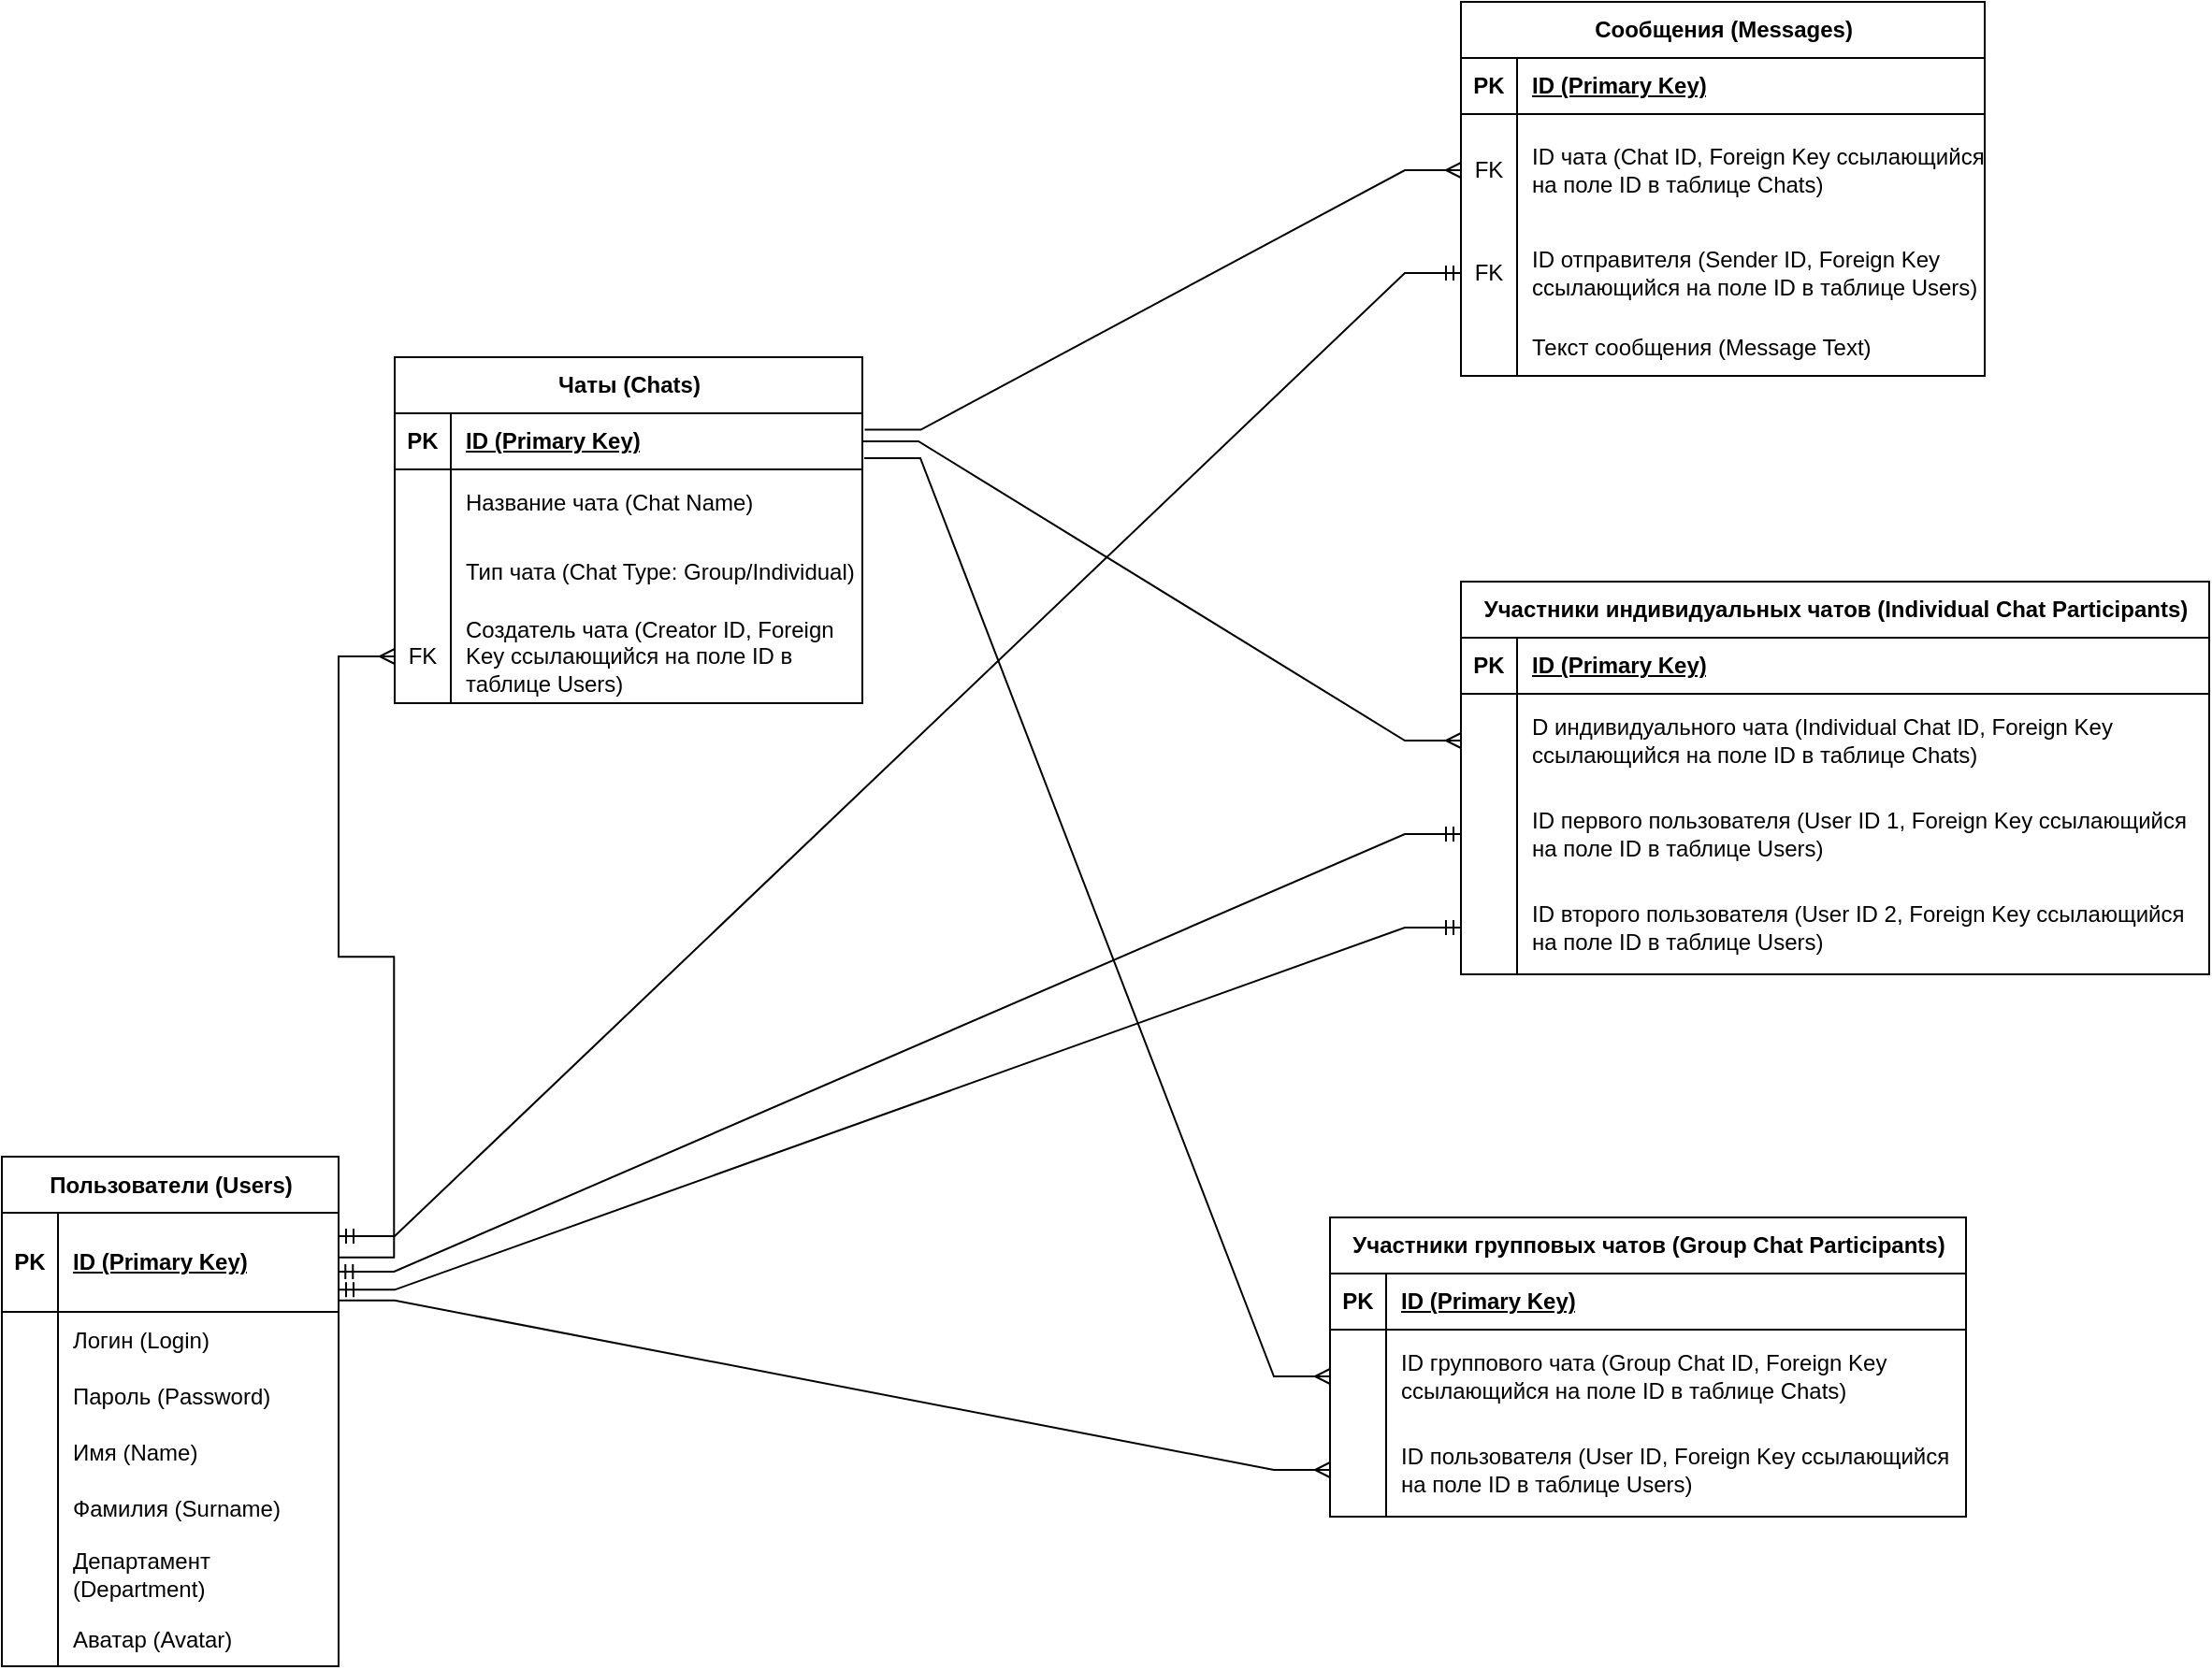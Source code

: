 <mxfile version="21.6.8" type="github">
  <diagram name="Страница — 1" id="S6RBWR1d0jdl7WHDwRLv">
    <mxGraphModel dx="4093" dy="2843" grid="1" gridSize="10" guides="1" tooltips="1" connect="1" arrows="1" fold="1" page="1" pageScale="1" pageWidth="827" pageHeight="1169" math="0" shadow="0">
      <root>
        <mxCell id="0" />
        <mxCell id="1" parent="0" />
        <mxCell id="27iWwn6b85_S5g9eJBFK-1" value="Пользователи (Users)" style="shape=table;startSize=30;container=1;collapsible=1;childLayout=tableLayout;fixedRows=1;rowLines=0;fontStyle=1;align=center;resizeLast=1;html=1;" parent="1" vertex="1">
          <mxGeometry x="-180" y="137.5" width="180" height="272.5" as="geometry" />
        </mxCell>
        <mxCell id="27iWwn6b85_S5g9eJBFK-2" value="" style="shape=tableRow;horizontal=0;startSize=0;swimlaneHead=0;swimlaneBody=0;fillColor=none;collapsible=0;dropTarget=0;points=[[0,0.5],[1,0.5]];portConstraint=eastwest;top=0;left=0;right=0;bottom=1;" parent="27iWwn6b85_S5g9eJBFK-1" vertex="1">
          <mxGeometry y="30" width="180" height="53" as="geometry" />
        </mxCell>
        <mxCell id="27iWwn6b85_S5g9eJBFK-3" value="PK" style="shape=partialRectangle;connectable=0;fillColor=none;top=0;left=0;bottom=0;right=0;fontStyle=1;overflow=hidden;whiteSpace=wrap;html=1;" parent="27iWwn6b85_S5g9eJBFK-2" vertex="1">
          <mxGeometry width="30" height="53" as="geometry">
            <mxRectangle width="30" height="53" as="alternateBounds" />
          </mxGeometry>
        </mxCell>
        <mxCell id="27iWwn6b85_S5g9eJBFK-4" value="ID (Primary Key)" style="shape=partialRectangle;connectable=0;fillColor=none;top=0;left=0;bottom=0;right=0;align=left;spacingLeft=6;fontStyle=5;overflow=hidden;whiteSpace=wrap;html=1;" parent="27iWwn6b85_S5g9eJBFK-2" vertex="1">
          <mxGeometry x="30" width="150" height="53" as="geometry">
            <mxRectangle width="150" height="53" as="alternateBounds" />
          </mxGeometry>
        </mxCell>
        <mxCell id="27iWwn6b85_S5g9eJBFK-5" value="" style="shape=tableRow;horizontal=0;startSize=0;swimlaneHead=0;swimlaneBody=0;fillColor=none;collapsible=0;dropTarget=0;points=[[0,0.5],[1,0.5]];portConstraint=eastwest;top=0;left=0;right=0;bottom=0;" parent="27iWwn6b85_S5g9eJBFK-1" vertex="1">
          <mxGeometry y="83" width="180" height="30" as="geometry" />
        </mxCell>
        <mxCell id="27iWwn6b85_S5g9eJBFK-6" value="" style="shape=partialRectangle;connectable=0;fillColor=none;top=0;left=0;bottom=0;right=0;editable=1;overflow=hidden;whiteSpace=wrap;html=1;" parent="27iWwn6b85_S5g9eJBFK-5" vertex="1">
          <mxGeometry width="30" height="30" as="geometry">
            <mxRectangle width="30" height="30" as="alternateBounds" />
          </mxGeometry>
        </mxCell>
        <mxCell id="27iWwn6b85_S5g9eJBFK-7" value="Логин (Login)" style="shape=partialRectangle;connectable=0;fillColor=none;top=0;left=0;bottom=0;right=0;align=left;spacingLeft=6;overflow=hidden;whiteSpace=wrap;html=1;" parent="27iWwn6b85_S5g9eJBFK-5" vertex="1">
          <mxGeometry x="30" width="150" height="30" as="geometry">
            <mxRectangle width="150" height="30" as="alternateBounds" />
          </mxGeometry>
        </mxCell>
        <mxCell id="27iWwn6b85_S5g9eJBFK-20" value="" style="shape=tableRow;horizontal=0;startSize=0;swimlaneHead=0;swimlaneBody=0;fillColor=none;collapsible=0;dropTarget=0;points=[[0,0.5],[1,0.5]];portConstraint=eastwest;top=0;left=0;right=0;bottom=0;" parent="27iWwn6b85_S5g9eJBFK-1" vertex="1">
          <mxGeometry y="113" width="180" height="30" as="geometry" />
        </mxCell>
        <mxCell id="27iWwn6b85_S5g9eJBFK-21" value="" style="shape=partialRectangle;connectable=0;fillColor=none;top=0;left=0;bottom=0;right=0;editable=1;overflow=hidden;whiteSpace=wrap;html=1;" parent="27iWwn6b85_S5g9eJBFK-20" vertex="1">
          <mxGeometry width="30" height="30" as="geometry">
            <mxRectangle width="30" height="30" as="alternateBounds" />
          </mxGeometry>
        </mxCell>
        <mxCell id="27iWwn6b85_S5g9eJBFK-22" value="Пароль (Password)" style="shape=partialRectangle;connectable=0;fillColor=none;top=0;left=0;bottom=0;right=0;align=left;spacingLeft=6;overflow=hidden;whiteSpace=wrap;html=1;" parent="27iWwn6b85_S5g9eJBFK-20" vertex="1">
          <mxGeometry x="30" width="150" height="30" as="geometry">
            <mxRectangle width="150" height="30" as="alternateBounds" />
          </mxGeometry>
        </mxCell>
        <mxCell id="27iWwn6b85_S5g9eJBFK-8" value="" style="shape=tableRow;horizontal=0;startSize=0;swimlaneHead=0;swimlaneBody=0;fillColor=none;collapsible=0;dropTarget=0;points=[[0,0.5],[1,0.5]];portConstraint=eastwest;top=0;left=0;right=0;bottom=0;" parent="27iWwn6b85_S5g9eJBFK-1" vertex="1">
          <mxGeometry y="143" width="180" height="30" as="geometry" />
        </mxCell>
        <mxCell id="27iWwn6b85_S5g9eJBFK-9" value="" style="shape=partialRectangle;connectable=0;fillColor=none;top=0;left=0;bottom=0;right=0;editable=1;overflow=hidden;whiteSpace=wrap;html=1;" parent="27iWwn6b85_S5g9eJBFK-8" vertex="1">
          <mxGeometry width="30" height="30" as="geometry">
            <mxRectangle width="30" height="30" as="alternateBounds" />
          </mxGeometry>
        </mxCell>
        <mxCell id="27iWwn6b85_S5g9eJBFK-10" value="Имя (Name)" style="shape=partialRectangle;connectable=0;fillColor=none;top=0;left=0;bottom=0;right=0;align=left;spacingLeft=6;overflow=hidden;whiteSpace=wrap;html=1;" parent="27iWwn6b85_S5g9eJBFK-8" vertex="1">
          <mxGeometry x="30" width="150" height="30" as="geometry">
            <mxRectangle width="150" height="30" as="alternateBounds" />
          </mxGeometry>
        </mxCell>
        <mxCell id="27iWwn6b85_S5g9eJBFK-11" value="" style="shape=tableRow;horizontal=0;startSize=0;swimlaneHead=0;swimlaneBody=0;fillColor=none;collapsible=0;dropTarget=0;points=[[0,0.5],[1,0.5]];portConstraint=eastwest;top=0;left=0;right=0;bottom=0;" parent="27iWwn6b85_S5g9eJBFK-1" vertex="1">
          <mxGeometry y="173" width="180" height="30" as="geometry" />
        </mxCell>
        <mxCell id="27iWwn6b85_S5g9eJBFK-12" value="" style="shape=partialRectangle;connectable=0;fillColor=none;top=0;left=0;bottom=0;right=0;editable=1;overflow=hidden;whiteSpace=wrap;html=1;" parent="27iWwn6b85_S5g9eJBFK-11" vertex="1">
          <mxGeometry width="30" height="30" as="geometry">
            <mxRectangle width="30" height="30" as="alternateBounds" />
          </mxGeometry>
        </mxCell>
        <mxCell id="27iWwn6b85_S5g9eJBFK-13" value="Фамилия (Surname)" style="shape=partialRectangle;connectable=0;fillColor=none;top=0;left=0;bottom=0;right=0;align=left;spacingLeft=6;overflow=hidden;whiteSpace=wrap;html=1;" parent="27iWwn6b85_S5g9eJBFK-11" vertex="1">
          <mxGeometry x="30" width="150" height="30" as="geometry">
            <mxRectangle width="150" height="30" as="alternateBounds" />
          </mxGeometry>
        </mxCell>
        <mxCell id="27iWwn6b85_S5g9eJBFK-14" value="" style="shape=tableRow;horizontal=0;startSize=0;swimlaneHead=0;swimlaneBody=0;fillColor=none;collapsible=0;dropTarget=0;points=[[0,0.5],[1,0.5]];portConstraint=eastwest;top=0;left=0;right=0;bottom=0;" parent="27iWwn6b85_S5g9eJBFK-1" vertex="1">
          <mxGeometry y="203" width="180" height="40" as="geometry" />
        </mxCell>
        <mxCell id="27iWwn6b85_S5g9eJBFK-15" value="" style="shape=partialRectangle;connectable=0;fillColor=none;top=0;left=0;bottom=0;right=0;editable=1;overflow=hidden;whiteSpace=wrap;html=1;" parent="27iWwn6b85_S5g9eJBFK-14" vertex="1">
          <mxGeometry width="30" height="40" as="geometry">
            <mxRectangle width="30" height="40" as="alternateBounds" />
          </mxGeometry>
        </mxCell>
        <mxCell id="27iWwn6b85_S5g9eJBFK-16" value="Департамент (Department)" style="shape=partialRectangle;connectable=0;fillColor=none;top=0;left=0;bottom=0;right=0;align=left;spacingLeft=6;overflow=hidden;whiteSpace=wrap;html=1;" parent="27iWwn6b85_S5g9eJBFK-14" vertex="1">
          <mxGeometry x="30" width="150" height="40" as="geometry">
            <mxRectangle width="150" height="40" as="alternateBounds" />
          </mxGeometry>
        </mxCell>
        <mxCell id="27iWwn6b85_S5g9eJBFK-17" value="" style="shape=tableRow;horizontal=0;startSize=0;swimlaneHead=0;swimlaneBody=0;fillColor=none;collapsible=0;dropTarget=0;points=[[0,0.5],[1,0.5]];portConstraint=eastwest;top=0;left=0;right=0;bottom=0;" parent="27iWwn6b85_S5g9eJBFK-1" vertex="1">
          <mxGeometry y="243" width="180" height="30" as="geometry" />
        </mxCell>
        <mxCell id="27iWwn6b85_S5g9eJBFK-18" value="" style="shape=partialRectangle;connectable=0;fillColor=none;top=0;left=0;bottom=0;right=0;editable=1;overflow=hidden;whiteSpace=wrap;html=1;" parent="27iWwn6b85_S5g9eJBFK-17" vertex="1">
          <mxGeometry width="30" height="30" as="geometry">
            <mxRectangle width="30" height="30" as="alternateBounds" />
          </mxGeometry>
        </mxCell>
        <mxCell id="27iWwn6b85_S5g9eJBFK-19" value="Аватар (Avatar)" style="shape=partialRectangle;connectable=0;fillColor=none;top=0;left=0;bottom=0;right=0;align=left;spacingLeft=6;overflow=hidden;whiteSpace=wrap;html=1;" parent="27iWwn6b85_S5g9eJBFK-17" vertex="1">
          <mxGeometry x="30" width="150" height="30" as="geometry">
            <mxRectangle width="150" height="30" as="alternateBounds" />
          </mxGeometry>
        </mxCell>
        <mxCell id="27iWwn6b85_S5g9eJBFK-52" value="Сообщения (Messages)" style="shape=table;startSize=30;container=1;collapsible=1;childLayout=tableLayout;fixedRows=1;rowLines=0;fontStyle=1;align=center;resizeLast=1;html=1;" parent="1" vertex="1">
          <mxGeometry x="600" y="-480" width="280" height="200" as="geometry" />
        </mxCell>
        <mxCell id="27iWwn6b85_S5g9eJBFK-53" value="" style="shape=tableRow;horizontal=0;startSize=0;swimlaneHead=0;swimlaneBody=0;fillColor=none;collapsible=0;dropTarget=0;points=[[0,0.5],[1,0.5]];portConstraint=eastwest;top=0;left=0;right=0;bottom=1;" parent="27iWwn6b85_S5g9eJBFK-52" vertex="1">
          <mxGeometry y="30" width="280" height="30" as="geometry" />
        </mxCell>
        <mxCell id="27iWwn6b85_S5g9eJBFK-54" value="PK" style="shape=partialRectangle;connectable=0;fillColor=none;top=0;left=0;bottom=0;right=0;fontStyle=1;overflow=hidden;whiteSpace=wrap;html=1;" parent="27iWwn6b85_S5g9eJBFK-53" vertex="1">
          <mxGeometry width="30" height="30" as="geometry">
            <mxRectangle width="30" height="30" as="alternateBounds" />
          </mxGeometry>
        </mxCell>
        <mxCell id="27iWwn6b85_S5g9eJBFK-55" value="ID (Primary Key)" style="shape=partialRectangle;connectable=0;fillColor=none;top=0;left=0;bottom=0;right=0;align=left;spacingLeft=6;fontStyle=5;overflow=hidden;whiteSpace=wrap;html=1;" parent="27iWwn6b85_S5g9eJBFK-53" vertex="1">
          <mxGeometry x="30" width="250" height="30" as="geometry">
            <mxRectangle width="250" height="30" as="alternateBounds" />
          </mxGeometry>
        </mxCell>
        <mxCell id="27iWwn6b85_S5g9eJBFK-56" value="" style="shape=tableRow;horizontal=0;startSize=0;swimlaneHead=0;swimlaneBody=0;fillColor=none;collapsible=0;dropTarget=0;points=[[0,0.5],[1,0.5]];portConstraint=eastwest;top=0;left=0;right=0;bottom=0;" parent="27iWwn6b85_S5g9eJBFK-52" vertex="1">
          <mxGeometry y="60" width="280" height="60" as="geometry" />
        </mxCell>
        <mxCell id="27iWwn6b85_S5g9eJBFK-57" value="FK" style="shape=partialRectangle;connectable=0;fillColor=none;top=0;left=0;bottom=0;right=0;editable=1;overflow=hidden;whiteSpace=wrap;html=1;" parent="27iWwn6b85_S5g9eJBFK-56" vertex="1">
          <mxGeometry width="30" height="60" as="geometry">
            <mxRectangle width="30" height="60" as="alternateBounds" />
          </mxGeometry>
        </mxCell>
        <mxCell id="27iWwn6b85_S5g9eJBFK-58" value="ID чата (Chat ID, Foreign Key ссылающийся на поле ID в таблице Chats)" style="shape=partialRectangle;connectable=0;fillColor=none;top=0;left=0;bottom=0;right=0;align=left;spacingLeft=6;overflow=hidden;whiteSpace=wrap;html=1;" parent="27iWwn6b85_S5g9eJBFK-56" vertex="1">
          <mxGeometry x="30" width="250" height="60" as="geometry">
            <mxRectangle width="250" height="60" as="alternateBounds" />
          </mxGeometry>
        </mxCell>
        <mxCell id="27iWwn6b85_S5g9eJBFK-59" value="" style="shape=tableRow;horizontal=0;startSize=0;swimlaneHead=0;swimlaneBody=0;fillColor=none;collapsible=0;dropTarget=0;points=[[0,0.5],[1,0.5]];portConstraint=eastwest;top=0;left=0;right=0;bottom=0;" parent="27iWwn6b85_S5g9eJBFK-52" vertex="1">
          <mxGeometry y="120" width="280" height="50" as="geometry" />
        </mxCell>
        <mxCell id="27iWwn6b85_S5g9eJBFK-60" value="FK" style="shape=partialRectangle;connectable=0;fillColor=none;top=0;left=0;bottom=0;right=0;editable=1;overflow=hidden;whiteSpace=wrap;html=1;" parent="27iWwn6b85_S5g9eJBFK-59" vertex="1">
          <mxGeometry width="30" height="50" as="geometry">
            <mxRectangle width="30" height="50" as="alternateBounds" />
          </mxGeometry>
        </mxCell>
        <mxCell id="27iWwn6b85_S5g9eJBFK-61" value="ID отправителя (Sender ID, Foreign Key ссылающийся на поле ID в таблице Users)" style="shape=partialRectangle;connectable=0;fillColor=none;top=0;left=0;bottom=0;right=0;align=left;spacingLeft=6;overflow=hidden;whiteSpace=wrap;html=1;" parent="27iWwn6b85_S5g9eJBFK-59" vertex="1">
          <mxGeometry x="30" width="250" height="50" as="geometry">
            <mxRectangle width="250" height="50" as="alternateBounds" />
          </mxGeometry>
        </mxCell>
        <mxCell id="27iWwn6b85_S5g9eJBFK-62" value="" style="shape=tableRow;horizontal=0;startSize=0;swimlaneHead=0;swimlaneBody=0;fillColor=none;collapsible=0;dropTarget=0;points=[[0,0.5],[1,0.5]];portConstraint=eastwest;top=0;left=0;right=0;bottom=0;" parent="27iWwn6b85_S5g9eJBFK-52" vertex="1">
          <mxGeometry y="170" width="280" height="30" as="geometry" />
        </mxCell>
        <mxCell id="27iWwn6b85_S5g9eJBFK-63" value="" style="shape=partialRectangle;connectable=0;fillColor=none;top=0;left=0;bottom=0;right=0;editable=1;overflow=hidden;whiteSpace=wrap;html=1;" parent="27iWwn6b85_S5g9eJBFK-62" vertex="1">
          <mxGeometry width="30" height="30" as="geometry">
            <mxRectangle width="30" height="30" as="alternateBounds" />
          </mxGeometry>
        </mxCell>
        <mxCell id="27iWwn6b85_S5g9eJBFK-64" value="Текст сообщения (Message Text)" style="shape=partialRectangle;connectable=0;fillColor=none;top=0;left=0;bottom=0;right=0;align=left;spacingLeft=6;overflow=hidden;whiteSpace=wrap;html=1;" parent="27iWwn6b85_S5g9eJBFK-62" vertex="1">
          <mxGeometry x="30" width="250" height="30" as="geometry">
            <mxRectangle width="250" height="30" as="alternateBounds" />
          </mxGeometry>
        </mxCell>
        <mxCell id="27iWwn6b85_S5g9eJBFK-77" value="Участники индивидуальных чатов (Individual Chat Participants)" style="shape=table;startSize=30;container=1;collapsible=1;childLayout=tableLayout;fixedRows=1;rowLines=0;fontStyle=1;align=center;resizeLast=1;html=1;" parent="1" vertex="1">
          <mxGeometry x="600" y="-170" width="400" height="210" as="geometry" />
        </mxCell>
        <mxCell id="27iWwn6b85_S5g9eJBFK-78" value="" style="shape=tableRow;horizontal=0;startSize=0;swimlaneHead=0;swimlaneBody=0;fillColor=none;collapsible=0;dropTarget=0;points=[[0,0.5],[1,0.5]];portConstraint=eastwest;top=0;left=0;right=0;bottom=1;" parent="27iWwn6b85_S5g9eJBFK-77" vertex="1">
          <mxGeometry y="30" width="400" height="30" as="geometry" />
        </mxCell>
        <mxCell id="27iWwn6b85_S5g9eJBFK-79" value="PK" style="shape=partialRectangle;connectable=0;fillColor=none;top=0;left=0;bottom=0;right=0;fontStyle=1;overflow=hidden;whiteSpace=wrap;html=1;" parent="27iWwn6b85_S5g9eJBFK-78" vertex="1">
          <mxGeometry width="30" height="30" as="geometry">
            <mxRectangle width="30" height="30" as="alternateBounds" />
          </mxGeometry>
        </mxCell>
        <mxCell id="27iWwn6b85_S5g9eJBFK-80" value="ID (Primary Key)" style="shape=partialRectangle;connectable=0;fillColor=none;top=0;left=0;bottom=0;right=0;align=left;spacingLeft=6;fontStyle=5;overflow=hidden;whiteSpace=wrap;html=1;" parent="27iWwn6b85_S5g9eJBFK-78" vertex="1">
          <mxGeometry x="30" width="370" height="30" as="geometry">
            <mxRectangle width="370" height="30" as="alternateBounds" />
          </mxGeometry>
        </mxCell>
        <mxCell id="27iWwn6b85_S5g9eJBFK-81" value="" style="shape=tableRow;horizontal=0;startSize=0;swimlaneHead=0;swimlaneBody=0;fillColor=none;collapsible=0;dropTarget=0;points=[[0,0.5],[1,0.5]];portConstraint=eastwest;top=0;left=0;right=0;bottom=0;" parent="27iWwn6b85_S5g9eJBFK-77" vertex="1">
          <mxGeometry y="60" width="400" height="50" as="geometry" />
        </mxCell>
        <mxCell id="27iWwn6b85_S5g9eJBFK-82" value="" style="shape=partialRectangle;connectable=0;fillColor=none;top=0;left=0;bottom=0;right=0;editable=1;overflow=hidden;whiteSpace=wrap;html=1;" parent="27iWwn6b85_S5g9eJBFK-81" vertex="1">
          <mxGeometry width="30" height="50" as="geometry">
            <mxRectangle width="30" height="50" as="alternateBounds" />
          </mxGeometry>
        </mxCell>
        <mxCell id="27iWwn6b85_S5g9eJBFK-83" value="D индивидуального чата (Individual Chat ID, Foreign Key ссылающийся на поле ID в таблице Chats)" style="shape=partialRectangle;connectable=0;fillColor=none;top=0;left=0;bottom=0;right=0;align=left;spacingLeft=6;overflow=hidden;whiteSpace=wrap;html=1;" parent="27iWwn6b85_S5g9eJBFK-81" vertex="1">
          <mxGeometry x="30" width="370" height="50" as="geometry">
            <mxRectangle width="370" height="50" as="alternateBounds" />
          </mxGeometry>
        </mxCell>
        <mxCell id="27iWwn6b85_S5g9eJBFK-84" value="" style="shape=tableRow;horizontal=0;startSize=0;swimlaneHead=0;swimlaneBody=0;fillColor=none;collapsible=0;dropTarget=0;points=[[0,0.5],[1,0.5]];portConstraint=eastwest;top=0;left=0;right=0;bottom=0;" parent="27iWwn6b85_S5g9eJBFK-77" vertex="1">
          <mxGeometry y="110" width="400" height="50" as="geometry" />
        </mxCell>
        <mxCell id="27iWwn6b85_S5g9eJBFK-85" value="" style="shape=partialRectangle;connectable=0;fillColor=none;top=0;left=0;bottom=0;right=0;editable=1;overflow=hidden;whiteSpace=wrap;html=1;" parent="27iWwn6b85_S5g9eJBFK-84" vertex="1">
          <mxGeometry width="30" height="50" as="geometry">
            <mxRectangle width="30" height="50" as="alternateBounds" />
          </mxGeometry>
        </mxCell>
        <mxCell id="27iWwn6b85_S5g9eJBFK-86" value="ID первого пользователя (User ID 1, Foreign Key ссылающийся на поле ID в таблице Users)" style="shape=partialRectangle;connectable=0;fillColor=none;top=0;left=0;bottom=0;right=0;align=left;spacingLeft=6;overflow=hidden;whiteSpace=wrap;html=1;" parent="27iWwn6b85_S5g9eJBFK-84" vertex="1">
          <mxGeometry x="30" width="370" height="50" as="geometry">
            <mxRectangle width="370" height="50" as="alternateBounds" />
          </mxGeometry>
        </mxCell>
        <mxCell id="27iWwn6b85_S5g9eJBFK-87" value="" style="shape=tableRow;horizontal=0;startSize=0;swimlaneHead=0;swimlaneBody=0;fillColor=none;collapsible=0;dropTarget=0;points=[[0,0.5],[1,0.5]];portConstraint=eastwest;top=0;left=0;right=0;bottom=0;" parent="27iWwn6b85_S5g9eJBFK-77" vertex="1">
          <mxGeometry y="160" width="400" height="50" as="geometry" />
        </mxCell>
        <mxCell id="27iWwn6b85_S5g9eJBFK-88" value="" style="shape=partialRectangle;connectable=0;fillColor=none;top=0;left=0;bottom=0;right=0;editable=1;overflow=hidden;whiteSpace=wrap;html=1;" parent="27iWwn6b85_S5g9eJBFK-87" vertex="1">
          <mxGeometry width="30" height="50" as="geometry">
            <mxRectangle width="30" height="50" as="alternateBounds" />
          </mxGeometry>
        </mxCell>
        <mxCell id="27iWwn6b85_S5g9eJBFK-89" value="ID второго пользователя (User ID 2, Foreign Key ссылающийся на поле ID в таблице Users)" style="shape=partialRectangle;connectable=0;fillColor=none;top=0;left=0;bottom=0;right=0;align=left;spacingLeft=6;overflow=hidden;whiteSpace=wrap;html=1;" parent="27iWwn6b85_S5g9eJBFK-87" vertex="1">
          <mxGeometry x="30" width="370" height="50" as="geometry">
            <mxRectangle width="370" height="50" as="alternateBounds" />
          </mxGeometry>
        </mxCell>
        <mxCell id="27iWwn6b85_S5g9eJBFK-99" value="Участники групповых чатов (Group Chat Participants)" style="shape=table;startSize=30;container=1;collapsible=1;childLayout=tableLayout;fixedRows=1;rowLines=0;fontStyle=1;align=center;resizeLast=1;html=1;" parent="1" vertex="1">
          <mxGeometry x="530" y="170" width="340" height="160" as="geometry" />
        </mxCell>
        <mxCell id="27iWwn6b85_S5g9eJBFK-100" value="" style="shape=tableRow;horizontal=0;startSize=0;swimlaneHead=0;swimlaneBody=0;fillColor=none;collapsible=0;dropTarget=0;points=[[0,0.5],[1,0.5]];portConstraint=eastwest;top=0;left=0;right=0;bottom=1;" parent="27iWwn6b85_S5g9eJBFK-99" vertex="1">
          <mxGeometry y="30" width="340" height="30" as="geometry" />
        </mxCell>
        <mxCell id="27iWwn6b85_S5g9eJBFK-101" value="PK" style="shape=partialRectangle;connectable=0;fillColor=none;top=0;left=0;bottom=0;right=0;fontStyle=1;overflow=hidden;whiteSpace=wrap;html=1;" parent="27iWwn6b85_S5g9eJBFK-100" vertex="1">
          <mxGeometry width="30" height="30" as="geometry">
            <mxRectangle width="30" height="30" as="alternateBounds" />
          </mxGeometry>
        </mxCell>
        <mxCell id="27iWwn6b85_S5g9eJBFK-102" value="ID (Primary Key)" style="shape=partialRectangle;connectable=0;fillColor=none;top=0;left=0;bottom=0;right=0;align=left;spacingLeft=6;fontStyle=5;overflow=hidden;whiteSpace=wrap;html=1;" parent="27iWwn6b85_S5g9eJBFK-100" vertex="1">
          <mxGeometry x="30" width="310" height="30" as="geometry">
            <mxRectangle width="310" height="30" as="alternateBounds" />
          </mxGeometry>
        </mxCell>
        <mxCell id="27iWwn6b85_S5g9eJBFK-103" value="" style="shape=tableRow;horizontal=0;startSize=0;swimlaneHead=0;swimlaneBody=0;fillColor=none;collapsible=0;dropTarget=0;points=[[0,0.5],[1,0.5]];portConstraint=eastwest;top=0;left=0;right=0;bottom=0;" parent="27iWwn6b85_S5g9eJBFK-99" vertex="1">
          <mxGeometry y="60" width="340" height="50" as="geometry" />
        </mxCell>
        <mxCell id="27iWwn6b85_S5g9eJBFK-104" value="" style="shape=partialRectangle;connectable=0;fillColor=none;top=0;left=0;bottom=0;right=0;editable=1;overflow=hidden;whiteSpace=wrap;html=1;" parent="27iWwn6b85_S5g9eJBFK-103" vertex="1">
          <mxGeometry width="30" height="50" as="geometry">
            <mxRectangle width="30" height="50" as="alternateBounds" />
          </mxGeometry>
        </mxCell>
        <mxCell id="27iWwn6b85_S5g9eJBFK-105" value="ID группового чата (Group Chat ID, Foreign Key ссылающийся на поле ID в таблице Chats)" style="shape=partialRectangle;connectable=0;fillColor=none;top=0;left=0;bottom=0;right=0;align=left;spacingLeft=6;overflow=hidden;whiteSpace=wrap;html=1;" parent="27iWwn6b85_S5g9eJBFK-103" vertex="1">
          <mxGeometry x="30" width="310" height="50" as="geometry">
            <mxRectangle width="310" height="50" as="alternateBounds" />
          </mxGeometry>
        </mxCell>
        <mxCell id="27iWwn6b85_S5g9eJBFK-106" value="" style="shape=tableRow;horizontal=0;startSize=0;swimlaneHead=0;swimlaneBody=0;fillColor=none;collapsible=0;dropTarget=0;points=[[0,0.5],[1,0.5]];portConstraint=eastwest;top=0;left=0;right=0;bottom=0;" parent="27iWwn6b85_S5g9eJBFK-99" vertex="1">
          <mxGeometry y="110" width="340" height="50" as="geometry" />
        </mxCell>
        <mxCell id="27iWwn6b85_S5g9eJBFK-107" value="" style="shape=partialRectangle;connectable=0;fillColor=none;top=0;left=0;bottom=0;right=0;editable=1;overflow=hidden;whiteSpace=wrap;html=1;" parent="27iWwn6b85_S5g9eJBFK-106" vertex="1">
          <mxGeometry width="30" height="50" as="geometry">
            <mxRectangle width="30" height="50" as="alternateBounds" />
          </mxGeometry>
        </mxCell>
        <mxCell id="27iWwn6b85_S5g9eJBFK-108" value="ID пользователя (User ID, Foreign Key ссылающийся на поле ID в таблице Users)" style="shape=partialRectangle;connectable=0;fillColor=none;top=0;left=0;bottom=0;right=0;align=left;spacingLeft=6;overflow=hidden;whiteSpace=wrap;html=1;" parent="27iWwn6b85_S5g9eJBFK-106" vertex="1">
          <mxGeometry x="30" width="310" height="50" as="geometry">
            <mxRectangle width="310" height="50" as="alternateBounds" />
          </mxGeometry>
        </mxCell>
        <mxCell id="27iWwn6b85_S5g9eJBFK-112" value="Чаты (Chats)" style="shape=table;startSize=30;container=1;collapsible=1;childLayout=tableLayout;fixedRows=1;rowLines=0;fontStyle=1;align=center;resizeLast=1;html=1;" parent="1" vertex="1">
          <mxGeometry x="30" y="-290" width="250" height="185" as="geometry" />
        </mxCell>
        <mxCell id="27iWwn6b85_S5g9eJBFK-113" value="" style="shape=tableRow;horizontal=0;startSize=0;swimlaneHead=0;swimlaneBody=0;fillColor=none;collapsible=0;dropTarget=0;points=[[0,0.5],[1,0.5]];portConstraint=eastwest;top=0;left=0;right=0;bottom=1;" parent="27iWwn6b85_S5g9eJBFK-112" vertex="1">
          <mxGeometry y="30" width="250" height="30" as="geometry" />
        </mxCell>
        <mxCell id="27iWwn6b85_S5g9eJBFK-114" value="PK" style="shape=partialRectangle;connectable=0;fillColor=none;top=0;left=0;bottom=0;right=0;fontStyle=1;overflow=hidden;whiteSpace=wrap;html=1;" parent="27iWwn6b85_S5g9eJBFK-113" vertex="1">
          <mxGeometry width="30" height="30" as="geometry">
            <mxRectangle width="30" height="30" as="alternateBounds" />
          </mxGeometry>
        </mxCell>
        <mxCell id="27iWwn6b85_S5g9eJBFK-115" value="ID (Primary Key)" style="shape=partialRectangle;connectable=0;fillColor=none;top=0;left=0;bottom=0;right=0;align=left;spacingLeft=6;fontStyle=5;overflow=hidden;whiteSpace=wrap;html=1;" parent="27iWwn6b85_S5g9eJBFK-113" vertex="1">
          <mxGeometry x="30" width="220" height="30" as="geometry">
            <mxRectangle width="220" height="30" as="alternateBounds" />
          </mxGeometry>
        </mxCell>
        <mxCell id="27iWwn6b85_S5g9eJBFK-116" value="" style="shape=tableRow;horizontal=0;startSize=0;swimlaneHead=0;swimlaneBody=0;fillColor=none;collapsible=0;dropTarget=0;points=[[0,0.5],[1,0.5]];portConstraint=eastwest;top=0;left=0;right=0;bottom=0;" parent="27iWwn6b85_S5g9eJBFK-112" vertex="1">
          <mxGeometry y="60" width="250" height="35" as="geometry" />
        </mxCell>
        <mxCell id="27iWwn6b85_S5g9eJBFK-117" value="" style="shape=partialRectangle;connectable=0;fillColor=none;top=0;left=0;bottom=0;right=0;editable=1;overflow=hidden;whiteSpace=wrap;html=1;" parent="27iWwn6b85_S5g9eJBFK-116" vertex="1">
          <mxGeometry width="30" height="35" as="geometry">
            <mxRectangle width="30" height="35" as="alternateBounds" />
          </mxGeometry>
        </mxCell>
        <mxCell id="27iWwn6b85_S5g9eJBFK-118" value="Название чата (Chat Name)" style="shape=partialRectangle;connectable=0;fillColor=none;top=0;left=0;bottom=0;right=0;align=left;spacingLeft=6;overflow=hidden;whiteSpace=wrap;html=1;" parent="27iWwn6b85_S5g9eJBFK-116" vertex="1">
          <mxGeometry x="30" width="220" height="35" as="geometry">
            <mxRectangle width="220" height="35" as="alternateBounds" />
          </mxGeometry>
        </mxCell>
        <mxCell id="27iWwn6b85_S5g9eJBFK-119" value="" style="shape=tableRow;horizontal=0;startSize=0;swimlaneHead=0;swimlaneBody=0;fillColor=none;collapsible=0;dropTarget=0;points=[[0,0.5],[1,0.5]];portConstraint=eastwest;top=0;left=0;right=0;bottom=0;" parent="27iWwn6b85_S5g9eJBFK-112" vertex="1">
          <mxGeometry y="95" width="250" height="40" as="geometry" />
        </mxCell>
        <mxCell id="27iWwn6b85_S5g9eJBFK-120" value="" style="shape=partialRectangle;connectable=0;fillColor=none;top=0;left=0;bottom=0;right=0;editable=1;overflow=hidden;whiteSpace=wrap;html=1;" parent="27iWwn6b85_S5g9eJBFK-119" vertex="1">
          <mxGeometry width="30" height="40" as="geometry">
            <mxRectangle width="30" height="40" as="alternateBounds" />
          </mxGeometry>
        </mxCell>
        <mxCell id="27iWwn6b85_S5g9eJBFK-121" value="Тип чата (Chat Type: Group/Individual)" style="shape=partialRectangle;connectable=0;fillColor=none;top=0;left=0;bottom=0;right=0;align=left;spacingLeft=6;overflow=hidden;whiteSpace=wrap;html=1;" parent="27iWwn6b85_S5g9eJBFK-119" vertex="1">
          <mxGeometry x="30" width="220" height="40" as="geometry">
            <mxRectangle width="220" height="40" as="alternateBounds" />
          </mxGeometry>
        </mxCell>
        <mxCell id="27iWwn6b85_S5g9eJBFK-122" value="" style="shape=tableRow;horizontal=0;startSize=0;swimlaneHead=0;swimlaneBody=0;fillColor=none;collapsible=0;dropTarget=0;points=[[0,0.5],[1,0.5]];portConstraint=eastwest;top=0;left=0;right=0;bottom=0;" parent="27iWwn6b85_S5g9eJBFK-112" vertex="1">
          <mxGeometry y="135" width="250" height="50" as="geometry" />
        </mxCell>
        <mxCell id="27iWwn6b85_S5g9eJBFK-123" value="FK" style="shape=partialRectangle;connectable=0;fillColor=none;top=0;left=0;bottom=0;right=0;editable=1;overflow=hidden;whiteSpace=wrap;html=1;" parent="27iWwn6b85_S5g9eJBFK-122" vertex="1">
          <mxGeometry width="30" height="50" as="geometry">
            <mxRectangle width="30" height="50" as="alternateBounds" />
          </mxGeometry>
        </mxCell>
        <mxCell id="27iWwn6b85_S5g9eJBFK-124" value="Создатель чата (Creator ID, Foreign Key ссылающийся на поле ID в таблице Users)" style="shape=partialRectangle;connectable=0;fillColor=none;top=0;left=0;bottom=0;right=0;align=left;spacingLeft=6;overflow=hidden;whiteSpace=wrap;html=1;" parent="27iWwn6b85_S5g9eJBFK-122" vertex="1">
          <mxGeometry x="30" width="220" height="50" as="geometry">
            <mxRectangle width="220" height="50" as="alternateBounds" />
          </mxGeometry>
        </mxCell>
        <mxCell id="27iWwn6b85_S5g9eJBFK-125" value="" style="edgeStyle=entityRelationEdgeStyle;fontSize=12;html=1;endArrow=ERmany;rounded=0;exitX=0.998;exitY=0.45;exitDx=0;exitDy=0;entryX=0;entryY=0.5;entryDx=0;entryDy=0;exitPerimeter=0;" parent="1" source="27iWwn6b85_S5g9eJBFK-2" target="27iWwn6b85_S5g9eJBFK-122" edge="1">
          <mxGeometry width="100" height="100" relative="1" as="geometry">
            <mxPoint x="260" y="530" as="sourcePoint" />
            <mxPoint x="360" y="430" as="targetPoint" />
          </mxGeometry>
        </mxCell>
        <mxCell id="AgITJcE9Zhsspo9Mwz1A-1" value="" style="edgeStyle=entityRelationEdgeStyle;fontSize=12;html=1;endArrow=ERmany;rounded=0;exitX=1.004;exitY=0.8;exitDx=0;exitDy=0;entryX=0;entryY=0.5;entryDx=0;entryDy=0;exitPerimeter=0;" edge="1" parent="1" source="27iWwn6b85_S5g9eJBFK-113" target="27iWwn6b85_S5g9eJBFK-103">
          <mxGeometry width="100" height="100" relative="1" as="geometry">
            <mxPoint x="500" y="600" as="sourcePoint" />
            <mxPoint x="600" y="500" as="targetPoint" />
          </mxGeometry>
        </mxCell>
        <mxCell id="AgITJcE9Zhsspo9Mwz1A-2" value="" style="edgeStyle=entityRelationEdgeStyle;fontSize=12;html=1;endArrow=ERmany;rounded=0;exitX=1;exitY=0.885;exitDx=0;exitDy=0;entryX=0;entryY=0.5;entryDx=0;entryDy=0;exitPerimeter=0;" edge="1" parent="1" source="27iWwn6b85_S5g9eJBFK-2" target="27iWwn6b85_S5g9eJBFK-106">
          <mxGeometry width="100" height="100" relative="1" as="geometry">
            <mxPoint x="300" y="420" as="sourcePoint" />
            <mxPoint x="400" y="320" as="targetPoint" />
          </mxGeometry>
        </mxCell>
        <mxCell id="AgITJcE9Zhsspo9Mwz1A-3" value="" style="edgeStyle=entityRelationEdgeStyle;fontSize=12;html=1;endArrow=ERmany;rounded=0;exitX=1;exitY=0.5;exitDx=0;exitDy=0;entryX=0;entryY=0.5;entryDx=0;entryDy=0;" edge="1" parent="1" source="27iWwn6b85_S5g9eJBFK-113" target="27iWwn6b85_S5g9eJBFK-81">
          <mxGeometry width="100" height="100" relative="1" as="geometry">
            <mxPoint x="700" y="170" as="sourcePoint" />
            <mxPoint x="800" y="70" as="targetPoint" />
          </mxGeometry>
        </mxCell>
        <mxCell id="AgITJcE9Zhsspo9Mwz1A-4" value="" style="edgeStyle=entityRelationEdgeStyle;fontSize=12;html=1;endArrow=ERmandOne;startArrow=ERmandOne;rounded=0;exitX=0.998;exitY=0.594;exitDx=0;exitDy=0;entryX=0;entryY=0.5;entryDx=0;entryDy=0;exitPerimeter=0;" edge="1" parent="1" source="27iWwn6b85_S5g9eJBFK-2" target="27iWwn6b85_S5g9eJBFK-84">
          <mxGeometry width="100" height="100" relative="1" as="geometry">
            <mxPoint x="280" y="280" as="sourcePoint" />
            <mxPoint x="380" y="180" as="targetPoint" />
          </mxGeometry>
        </mxCell>
        <mxCell id="AgITJcE9Zhsspo9Mwz1A-5" value="" style="edgeStyle=entityRelationEdgeStyle;fontSize=12;html=1;endArrow=ERmandOne;startArrow=ERmandOne;rounded=0;entryX=0;entryY=0.5;entryDx=0;entryDy=0;exitX=1;exitY=0.777;exitDx=0;exitDy=0;exitPerimeter=0;" edge="1" parent="1" source="27iWwn6b85_S5g9eJBFK-2" target="27iWwn6b85_S5g9eJBFK-87">
          <mxGeometry width="100" height="100" relative="1" as="geometry">
            <mxPoint y="210" as="sourcePoint" />
            <mxPoint x="310" y="170" as="targetPoint" />
          </mxGeometry>
        </mxCell>
        <mxCell id="AgITJcE9Zhsspo9Mwz1A-7" value="" style="edgeStyle=entityRelationEdgeStyle;fontSize=12;html=1;endArrow=ERmany;rounded=0;exitX=1.005;exitY=0.293;exitDx=0;exitDy=0;exitPerimeter=0;entryX=0;entryY=0.5;entryDx=0;entryDy=0;" edge="1" parent="1" source="27iWwn6b85_S5g9eJBFK-113" target="27iWwn6b85_S5g9eJBFK-56">
          <mxGeometry width="100" height="100" relative="1" as="geometry">
            <mxPoint x="480" y="-260" as="sourcePoint" />
            <mxPoint x="580" y="-360" as="targetPoint" />
          </mxGeometry>
        </mxCell>
        <mxCell id="AgITJcE9Zhsspo9Mwz1A-8" value="" style="edgeStyle=entityRelationEdgeStyle;fontSize=12;html=1;endArrow=ERmandOne;startArrow=ERmandOne;rounded=0;exitX=1;exitY=0.236;exitDx=0;exitDy=0;exitPerimeter=0;entryX=0;entryY=0.5;entryDx=0;entryDy=0;" edge="1" parent="1" source="27iWwn6b85_S5g9eJBFK-2" target="27iWwn6b85_S5g9eJBFK-59">
          <mxGeometry width="100" height="100" relative="1" as="geometry">
            <mxPoint x="10" y="110" as="sourcePoint" />
            <mxPoint x="110" y="10" as="targetPoint" />
          </mxGeometry>
        </mxCell>
      </root>
    </mxGraphModel>
  </diagram>
</mxfile>
